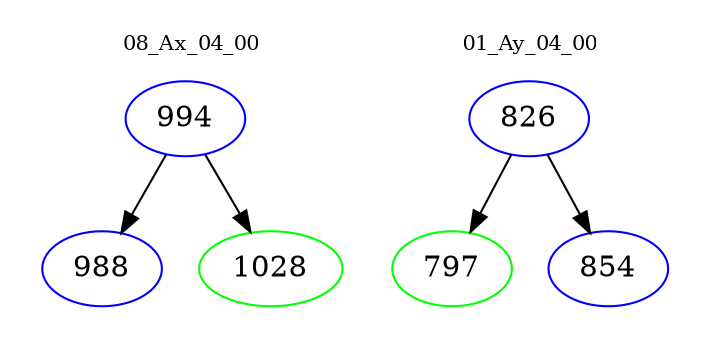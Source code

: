 digraph{
subgraph cluster_0 {
color = white
label = "08_Ax_04_00";
fontsize=10;
T0_994 [label="994", color="blue"]
T0_994 -> T0_988 [color="black"]
T0_988 [label="988", color="blue"]
T0_994 -> T0_1028 [color="black"]
T0_1028 [label="1028", color="green"]
}
subgraph cluster_1 {
color = white
label = "01_Ay_04_00";
fontsize=10;
T1_826 [label="826", color="blue"]
T1_826 -> T1_797 [color="black"]
T1_797 [label="797", color="green"]
T1_826 -> T1_854 [color="black"]
T1_854 [label="854", color="blue"]
}
}
